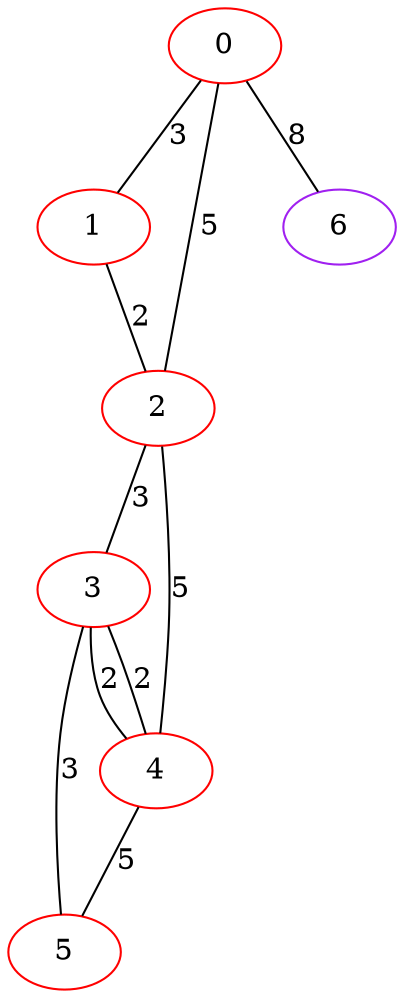 graph "" {
0 [color=red, weight=1];
1 [color=red, weight=1];
2 [color=red, weight=1];
3 [color=red, weight=1];
4 [color=red, weight=1];
5 [color=red, weight=1];
6 [color=purple, weight=4];
0 -- 1  [key=0, label=3];
0 -- 2  [key=0, label=5];
0 -- 6  [key=0, label=8];
1 -- 2  [key=0, label=2];
2 -- 3  [key=0, label=3];
2 -- 4  [key=0, label=5];
3 -- 4  [key=0, label=2];
3 -- 4  [key=1, label=2];
3 -- 5  [key=0, label=3];
4 -- 5  [key=0, label=5];
}
